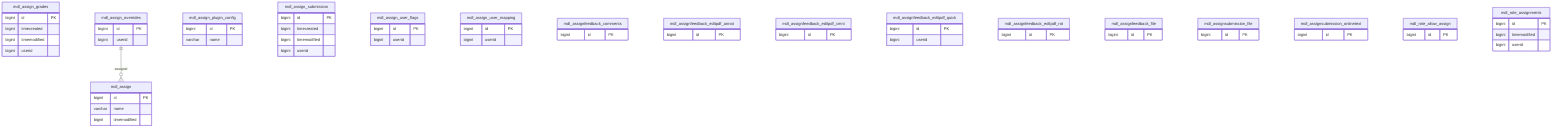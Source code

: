 erDiagram
    %% Moodle Assignment Module Tables

    mdl_assign {
        bigint id PK
        varchar name 
        bigint timemodified 
    }
    mdl_assign_grades {
        bigint id PK
        bigint timecreated 
        bigint timemodified 
        bigint userid 
    }
    mdl_assign_overrides {
        bigint id PK
        bigint userid 
    }
    mdl_assign_plugin_config {
        bigint id PK
        varchar name 
    }
    mdl_assign_submission {
        bigint id PK
        bigint timecreated 
        bigint timemodified 
        bigint userid 
    }
    mdl_assign_user_flags {
        bigint id PK
        bigint userid 
    }
    mdl_assign_user_mapping {
        bigint id PK
        bigint userid 
    }
    mdl_assignfeedback_comments {
        bigint id PK
    }
    mdl_assignfeedback_editpdf_annot {
        bigint id PK
    }
    mdl_assignfeedback_editpdf_cmnt {
        bigint id PK
    }
    mdl_assignfeedback_editpdf_quick {
        bigint id PK
        bigint userid 
    }
    mdl_assignfeedback_editpdf_rot {
        bigint id PK
    }
    mdl_assignfeedback_file {
        bigint id PK
    }
    mdl_assignsubmission_file {
        bigint id PK
    }
    mdl_assignsubmission_onlinetext {
        bigint id PK
    }
    mdl_role_allow_assign {
        bigint id PK
    }
    mdl_role_assignments {
        bigint id PK
        bigint timemodified 
        bigint userid 
    }
    mdl_assign_overrides ||--o{ mdl_assign : "assignid"